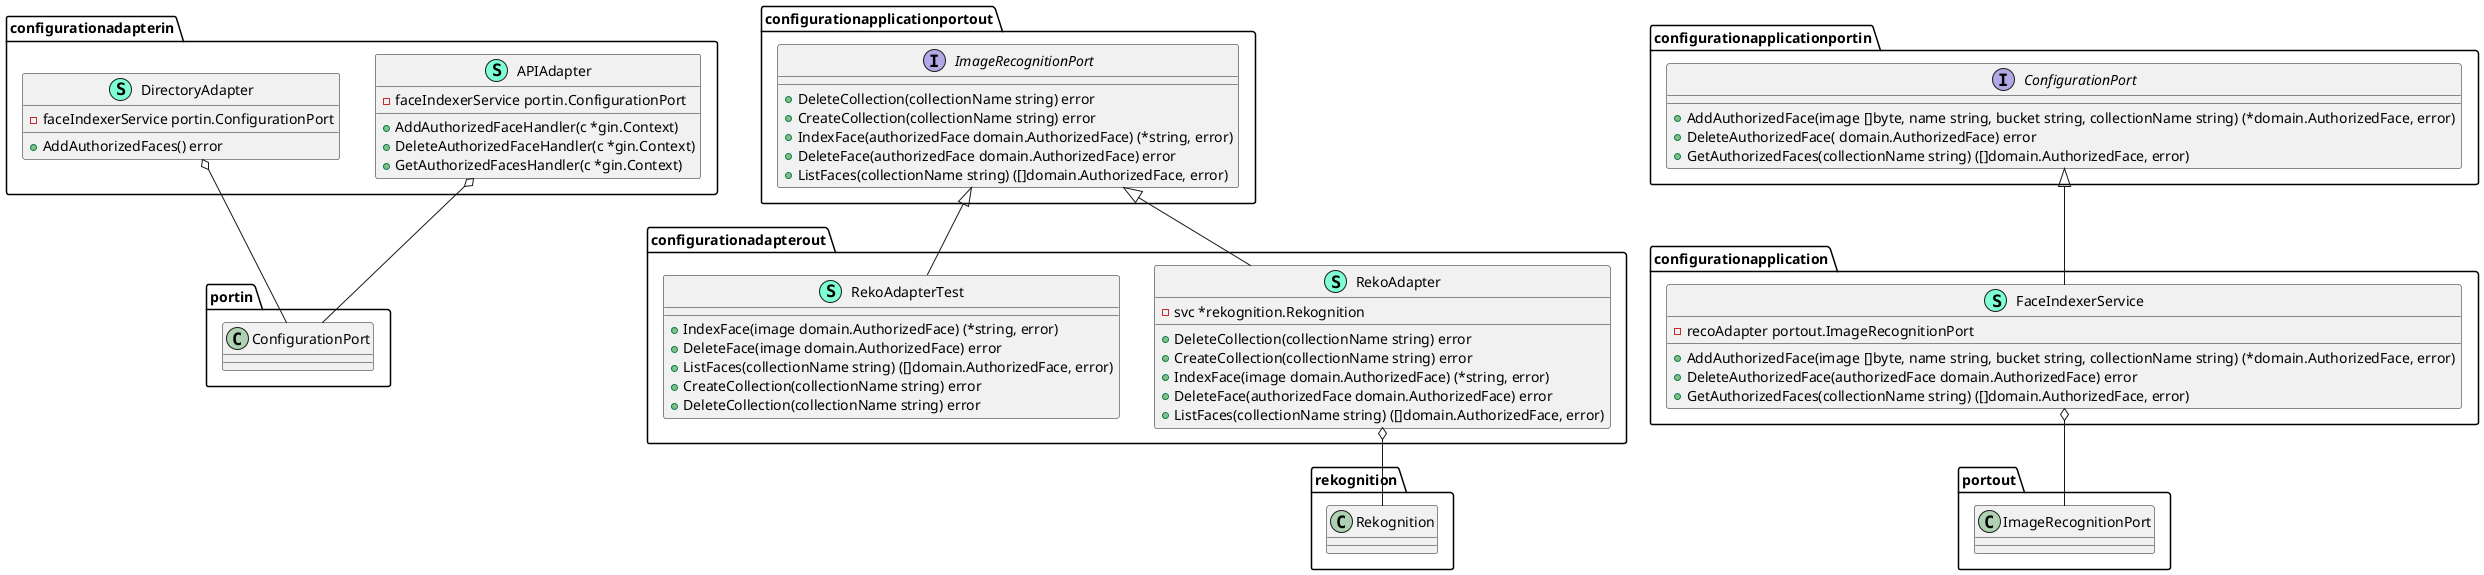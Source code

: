 @startuml
namespace configurationadapterin {
    class APIAdapter << (S,Aquamarine) >> {
        - faceIndexerService portin.ConfigurationPort

        + AddAuthorizedFaceHandler(c *gin.Context) 
        + DeleteAuthorizedFaceHandler(c *gin.Context) 
        + GetAuthorizedFacesHandler(c *gin.Context) 

    }
    class DirectoryAdapter << (S,Aquamarine) >> {
        - faceIndexerService portin.ConfigurationPort

        + AddAuthorizedFaces() error

    }
}


"configurationadapterin.APIAdapter" o-- "portin.ConfigurationPort"
"configurationadapterin.DirectoryAdapter" o-- "portin.ConfigurationPort"

namespace configurationadapterout {
    class RekoAdapter << (S,Aquamarine) >> {
        - svc *rekognition.Rekognition

        + DeleteCollection(collectionName string) error
        + CreateCollection(collectionName string) error
        + IndexFace(image domain.AuthorizedFace) (*string, error)
        + DeleteFace(authorizedFace domain.AuthorizedFace) error
        + ListFaces(collectionName string) ([]domain.AuthorizedFace, error)

    }
    class RekoAdapterTest << (S,Aquamarine) >> {
        + IndexFace(image domain.AuthorizedFace) (*string, error)
        + DeleteFace(image domain.AuthorizedFace) error
        + ListFaces(collectionName string) ([]domain.AuthorizedFace, error)
        + CreateCollection(collectionName string) error
        + DeleteCollection(collectionName string) error

    }
}

"configurationapplicationportout.ImageRecognitionPort" <|-- "configurationadapterout.RekoAdapter"
"configurationapplicationportout.ImageRecognitionPort" <|-- "configurationadapterout.RekoAdapterTest"

"configurationadapterout.RekoAdapter" o-- "rekognition.Rekognition"

namespace configurationapplication {
    class FaceIndexerService << (S,Aquamarine) >> {
        - recoAdapter portout.ImageRecognitionPort

        + AddAuthorizedFace(image []byte, name string, bucket string, collectionName string) (*domain.AuthorizedFace, error)
        + DeleteAuthorizedFace(authorizedFace domain.AuthorizedFace) error
        + GetAuthorizedFaces(collectionName string) ([]domain.AuthorizedFace, error)

    }
}

"configurationapplicationportin.ConfigurationPort" <|-- "configurationapplication.FaceIndexerService"

"configurationapplication.FaceIndexerService" o-- "portout.ImageRecognitionPort"

namespace configurationapplicationportin {
    interface ConfigurationPort  {
        + AddAuthorizedFace(image []byte, name string, bucket string, collectionName string) (*domain.AuthorizedFace, error)
        + DeleteAuthorizedFace( domain.AuthorizedFace) error
        + GetAuthorizedFaces(collectionName string) ([]domain.AuthorizedFace, error)

    }
}



namespace configurationapplicationportout {
    interface ImageRecognitionPort  {
        + DeleteCollection(collectionName string) error
        + CreateCollection(collectionName string) error
        + IndexFace(authorizedFace domain.AuthorizedFace) (*string, error)
        + DeleteFace(authorizedFace domain.AuthorizedFace) error
        + ListFaces(collectionName string) ([]domain.AuthorizedFace, error)

    }
}



@enduml
